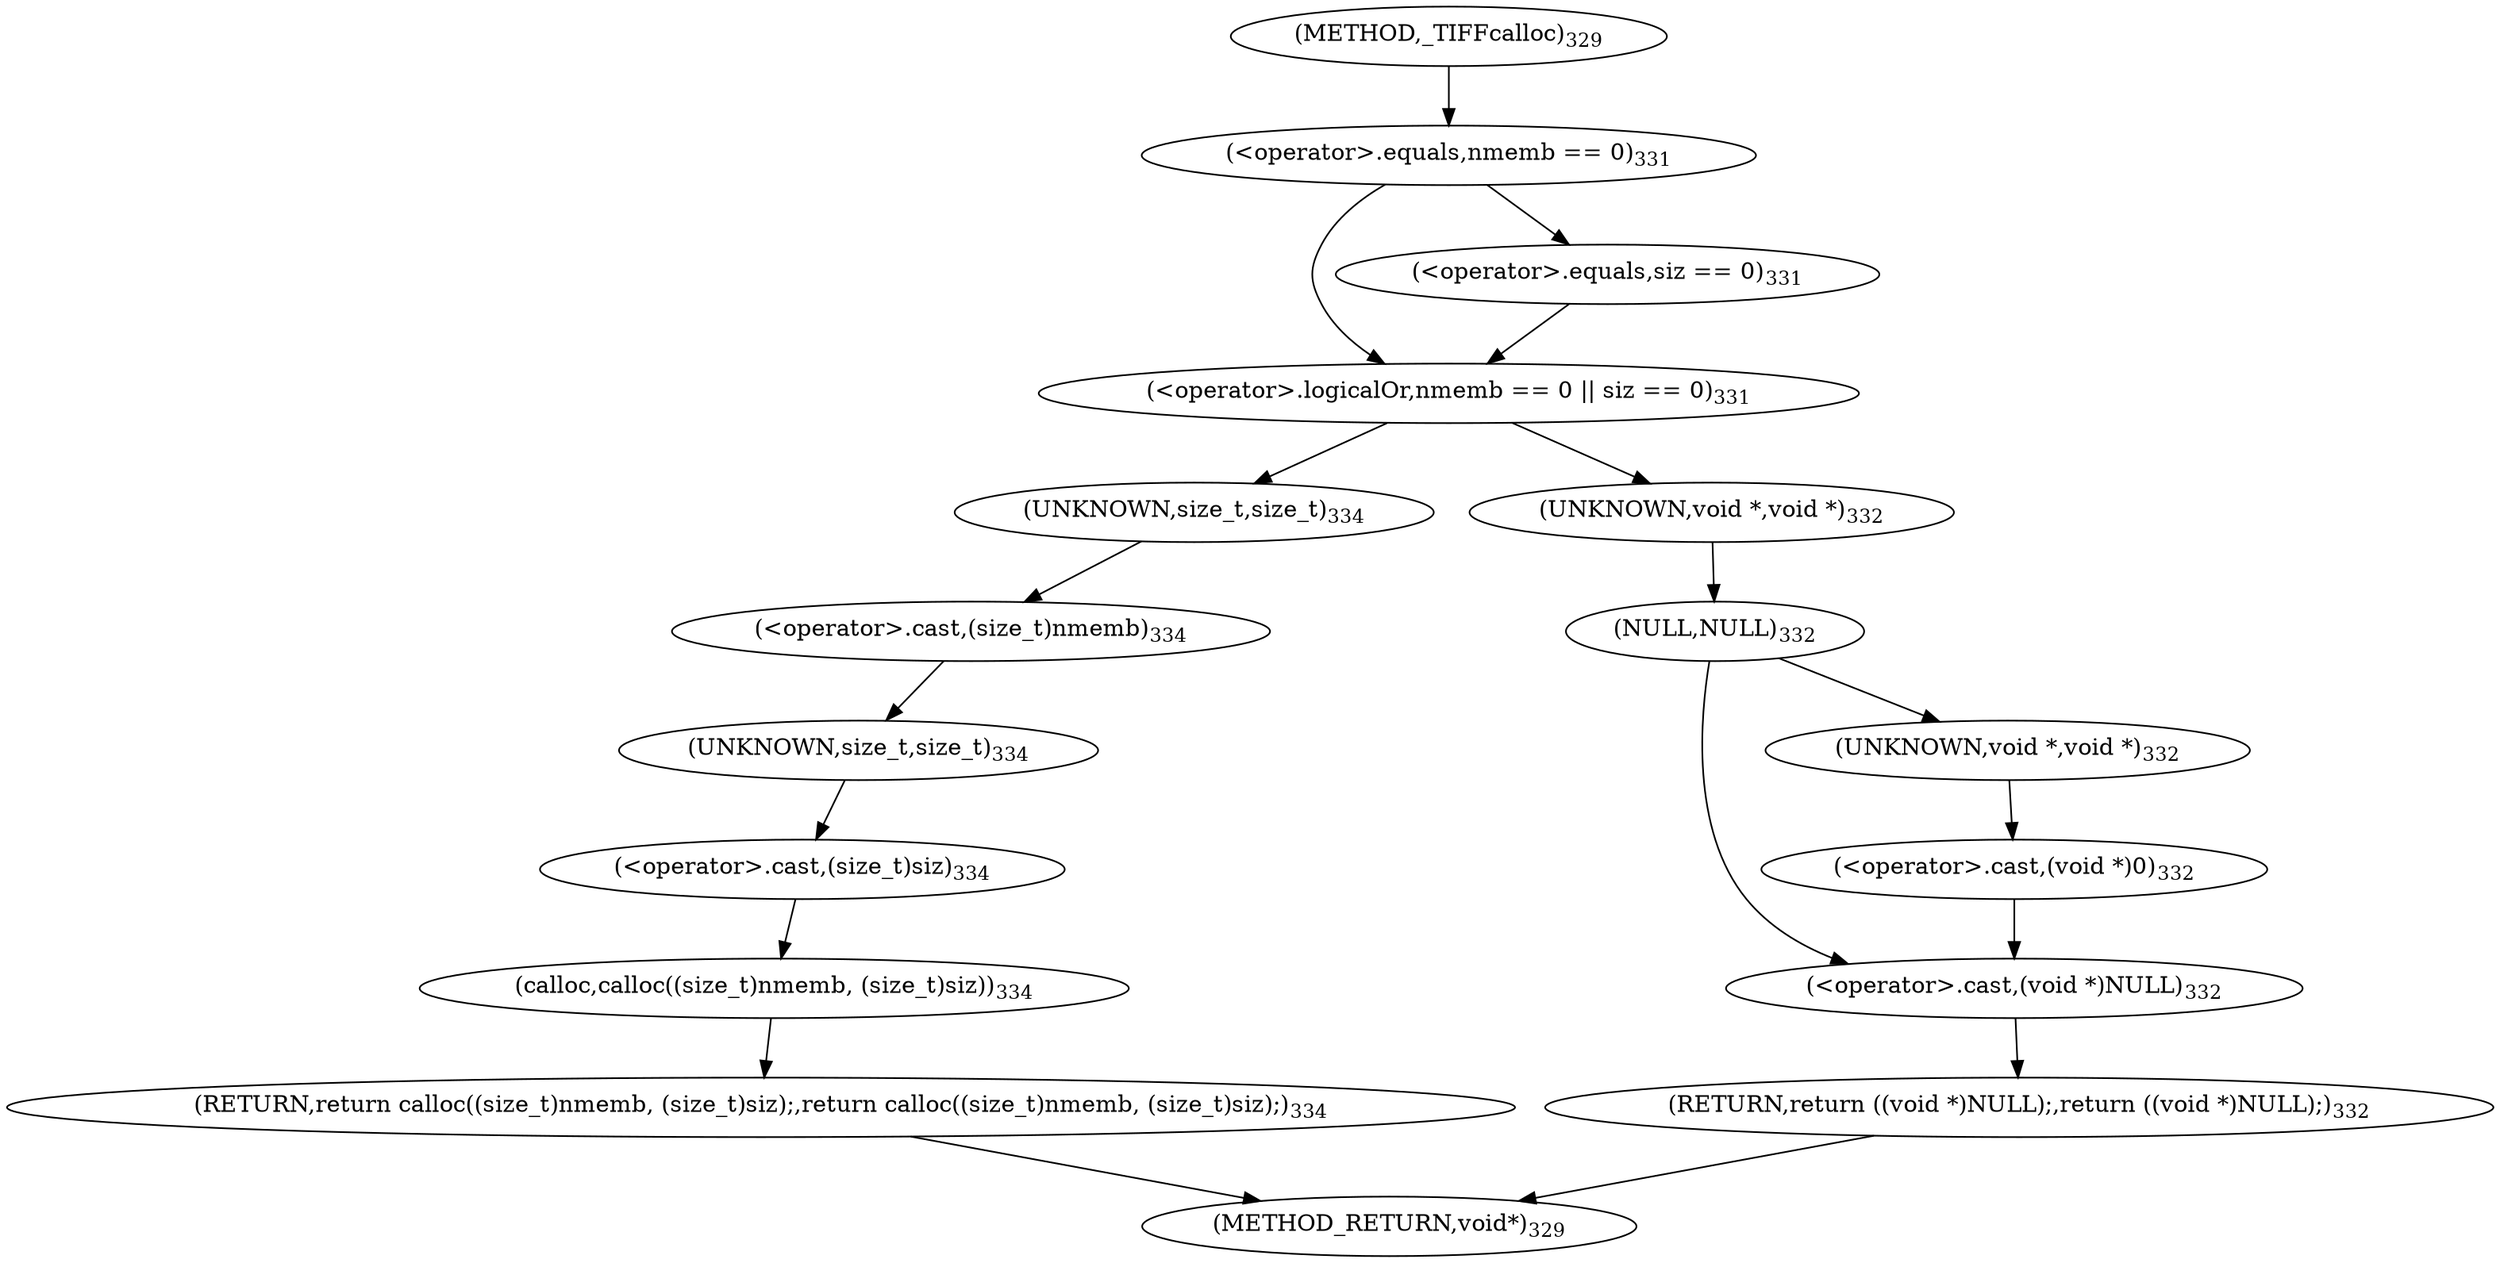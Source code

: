 digraph "_TIFFcalloc" {  
"34139" [label = <(RETURN,return calloc((size_t)nmemb, (size_t)siz);,return calloc((size_t)nmemb, (size_t)siz);)<SUB>334</SUB>> ]
"34123" [label = <(&lt;operator&gt;.logicalOr,nmemb == 0 || siz == 0)<SUB>331</SUB>> ]
"34140" [label = <(calloc,calloc((size_t)nmemb, (size_t)siz))<SUB>334</SUB>> ]
"34124" [label = <(&lt;operator&gt;.equals,nmemb == 0)<SUB>331</SUB>> ]
"34127" [label = <(&lt;operator&gt;.equals,siz == 0)<SUB>331</SUB>> ]
"34131" [label = <(RETURN,return ((void *)NULL);,return ((void *)NULL);)<SUB>332</SUB>> ]
"34141" [label = <(&lt;operator&gt;.cast,(size_t)nmemb)<SUB>334</SUB>> ]
"34144" [label = <(&lt;operator&gt;.cast,(size_t)siz)<SUB>334</SUB>> ]
"34132" [label = <(&lt;operator&gt;.cast,(void *)NULL)<SUB>332</SUB>> ]
"34142" [label = <(UNKNOWN,size_t,size_t)<SUB>334</SUB>> ]
"34145" [label = <(UNKNOWN,size_t,size_t)<SUB>334</SUB>> ]
"34133" [label = <(UNKNOWN,void *,void *)<SUB>332</SUB>> ]
"34134" [label = <(NULL,NULL)<SUB>332</SUB>> ]
"34136" [label = <(&lt;operator&gt;.cast,(void *)0)<SUB>332</SUB>> ]
"34137" [label = <(UNKNOWN,void *,void *)<SUB>332</SUB>> ]
"34118" [label = <(METHOD,_TIFFcalloc)<SUB>329</SUB>> ]
"34147" [label = <(METHOD_RETURN,void*)<SUB>329</SUB>> ]
  "34139" -> "34147" 
  "34123" -> "34133" 
  "34123" -> "34142" 
  "34140" -> "34139" 
  "34124" -> "34123" 
  "34124" -> "34127" 
  "34127" -> "34123" 
  "34131" -> "34147" 
  "34141" -> "34145" 
  "34144" -> "34140" 
  "34132" -> "34131" 
  "34142" -> "34141" 
  "34145" -> "34144" 
  "34133" -> "34134" 
  "34134" -> "34137" 
  "34134" -> "34132" 
  "34136" -> "34132" 
  "34137" -> "34136" 
  "34118" -> "34124" 
}
